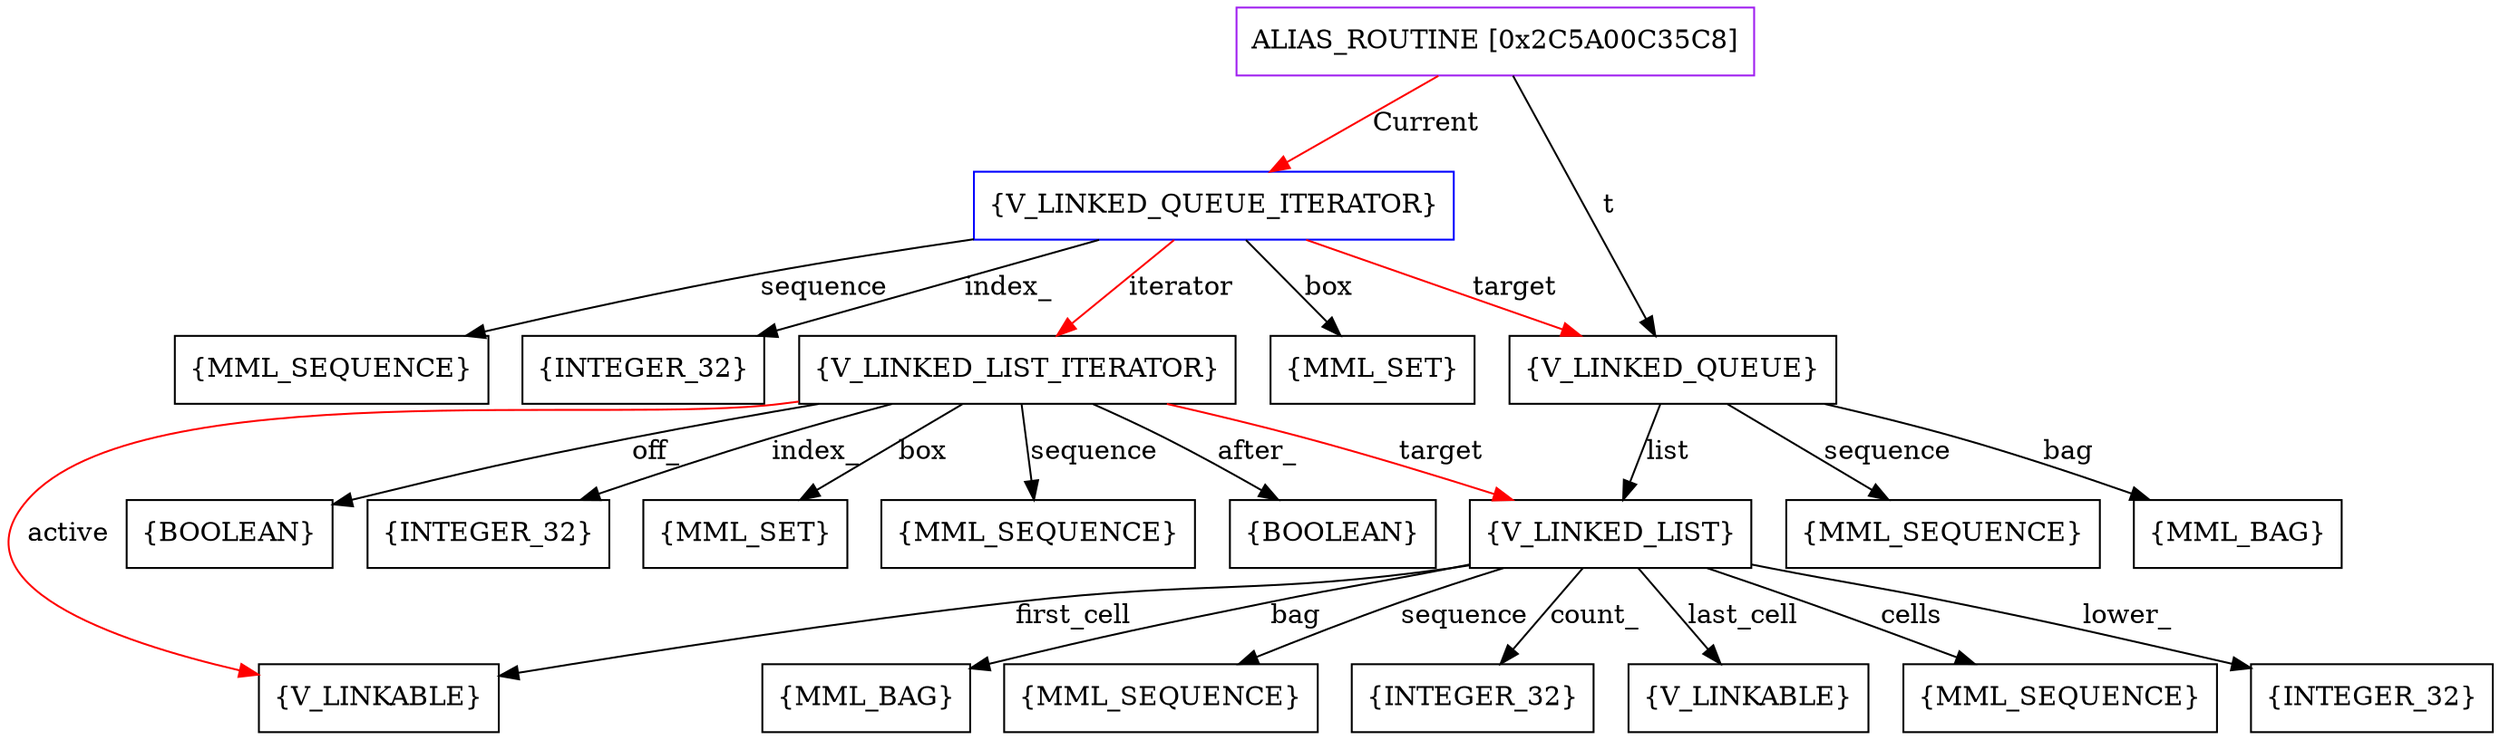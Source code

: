 digraph g {
	node [shape=box]
	b1[color=purple label=<ALIAS_ROUTINE [0x2C5A00C35C8]>]
	b2[color=blue label=<{V_LINKED_QUEUE_ITERATOR}>]
	b3[label=<{MML_SET}>]
	b4[label=<{MML_SEQUENCE}>]
	b5[label=<{INTEGER_32}>]
	b6[label=<{V_LINKED_QUEUE}>]
	b7[label=<{MML_BAG}>]
	b8[label=<{MML_SEQUENCE}>]
	b9[label=<{V_LINKED_LIST}>]
	b10[label=<{INTEGER_32}>]
	b11[label=<{MML_BAG}>]
	b12[label=<{MML_SEQUENCE}>]
	b13[label=<{INTEGER_32}>]
	b14[label=<{V_LINKABLE}>]
	b15[label=<{V_LINKABLE}>]
	b16[label=<{MML_SEQUENCE}>]
	b17[label=<{V_LINKED_LIST_ITERATOR}>]
	b18[label=<{BOOLEAN}>]
	b19[label=<{INTEGER_32}>]
	b20[label=<{MML_SET}>]
	b21[label=<{MML_SEQUENCE}>]
	b22[label=<{BOOLEAN}>]
	b1->b2[color=red label=<Current>]
	b2->b3[label=<box>]
	b2->b4[label=<sequence>]
	b2->b5[label=<index_>]
	b2->b6[color=red label=<target>]
	b6->b7[label=<bag>]
	b6->b8[label=<sequence>]
	b6->b9[label=<list>]
	b9->b10[label=<lower_>]
	b9->b11[label=<bag>]
	b9->b12[label=<sequence>]
	b9->b13[label=<count_>]
	b9->b14[label=<first_cell>]
	b9->b15[label=<last_cell>]
	b9->b16[label=<cells>]
	b2->b17[color=red label=<iterator>]
	b17->b18[label=<off_>]
	b17->b19[label=<index_>]
	b17->b20[label=<box>]
	b17->b21[label=<sequence>]
	b17->b9[color=red label=<target>]
	b17->b14[color=red label=<active>]
	b17->b22[label=<after_>]
	b1->b6[label=<t>]
}
